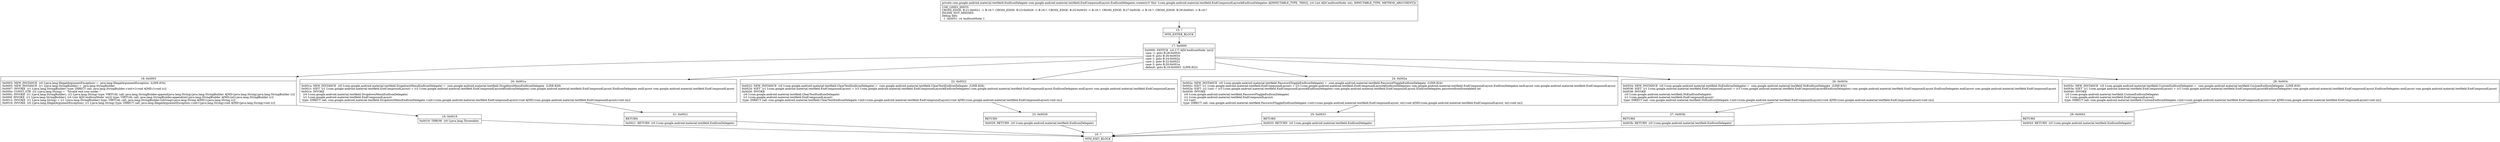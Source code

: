 digraph "CFG forcom.google.android.material.textfield.EndCompoundLayout.EndIconDelegates.create(I)Lcom\/google\/android\/material\/textfield\/EndIconDelegate;" {
Node_15 [shape=record,label="{15\:\ ?|MTH_ENTER_BLOCK\l}"];
Node_17 [shape=record,label="{17\:\ 0x0000|0x0000: SWITCH  (r4 I:?? A[D('endIconMode' int)])\l case \-1: goto B:28:0x003c\l case 0: goto B:26:0x0034\l case 1: goto B:24:0x002a\l case 2: goto B:22:0x0022\l case 3: goto B:20:0x001a\l default: goto B:18:0x0003  (LINE:822)\l}"];
Node_18 [shape=record,label="{18\:\ 0x0003|0x0003: NEW_INSTANCE  (r0 I:java.lang.IllegalArgumentException) =  java.lang.IllegalArgumentException  (LINE:834)\l0x0005: NEW_INSTANCE  (r1 I:java.lang.StringBuilder) =  java.lang.StringBuilder \l0x0007: INVOKE  (r1 I:java.lang.StringBuilder) type: DIRECT call: java.lang.StringBuilder.\<init\>():void A[MD:():void (c)]\l0x000a: CONST_STR  (r2 I:java.lang.String) =  \"Invalid end icon mode: \" \l0x000c: INVOKE  (r1 I:java.lang.StringBuilder), (r2 I:java.lang.String) type: VIRTUAL call: java.lang.StringBuilder.append(java.lang.String):java.lang.StringBuilder A[MD:(java.lang.String):java.lang.StringBuilder (c)]\l0x000f: INVOKE  (r1 I:java.lang.StringBuilder), (r4 I:int A[D('endIconMode' int)]) type: VIRTUAL call: java.lang.StringBuilder.append(int):java.lang.StringBuilder A[MD:(int):java.lang.StringBuilder (c)]\l0x0012: INVOKE  (r1 I:java.lang.String) = (r1 I:java.lang.StringBuilder) type: VIRTUAL call: java.lang.StringBuilder.toString():java.lang.String A[MD:():java.lang.String (c)]\l0x0016: INVOKE  (r0 I:java.lang.IllegalArgumentException), (r1 I:java.lang.String) type: DIRECT call: java.lang.IllegalArgumentException.\<init\>(java.lang.String):void A[MD:(java.lang.String):void (c)]\l}"];
Node_19 [shape=record,label="{19\:\ 0x0019|0x0019: THROW  (r0 I:java.lang.Throwable) \l}"];
Node_16 [shape=record,label="{16\:\ ?|MTH_EXIT_BLOCK\l}"];
Node_20 [shape=record,label="{20\:\ 0x001a|0x001a: NEW_INSTANCE  (r0 I:com.google.android.material.textfield.DropdownMenuEndIconDelegate) =  com.google.android.material.textfield.DropdownMenuEndIconDelegate  (LINE:828)\l0x001c: IGET  (r1 I:com.google.android.material.textfield.EndCompoundLayout) = (r3 I:com.google.android.material.textfield.EndCompoundLayout$EndIconDelegates) com.google.android.material.textfield.EndCompoundLayout.EndIconDelegates.endLayout com.google.android.material.textfield.EndCompoundLayout \l0x001e: INVOKE  \l  (r0 I:com.google.android.material.textfield.DropdownMenuEndIconDelegate)\l  (r1 I:com.google.android.material.textfield.EndCompoundLayout)\l type: DIRECT call: com.google.android.material.textfield.DropdownMenuEndIconDelegate.\<init\>(com.google.android.material.textfield.EndCompoundLayout):void A[MD:(com.google.android.material.textfield.EndCompoundLayout):void (m)]\l}"];
Node_21 [shape=record,label="{21\:\ 0x0021|RETURN\l|0x0021: RETURN  (r0 I:com.google.android.material.textfield.EndIconDelegate) \l}"];
Node_22 [shape=record,label="{22\:\ 0x0022|0x0022: NEW_INSTANCE  (r0 I:com.google.android.material.textfield.ClearTextEndIconDelegate) =  com.google.android.material.textfield.ClearTextEndIconDelegate  (LINE:826)\l0x0024: IGET  (r1 I:com.google.android.material.textfield.EndCompoundLayout) = (r3 I:com.google.android.material.textfield.EndCompoundLayout$EndIconDelegates) com.google.android.material.textfield.EndCompoundLayout.EndIconDelegates.endLayout com.google.android.material.textfield.EndCompoundLayout \l0x0026: INVOKE  \l  (r0 I:com.google.android.material.textfield.ClearTextEndIconDelegate)\l  (r1 I:com.google.android.material.textfield.EndCompoundLayout)\l type: DIRECT call: com.google.android.material.textfield.ClearTextEndIconDelegate.\<init\>(com.google.android.material.textfield.EndCompoundLayout):void A[MD:(com.google.android.material.textfield.EndCompoundLayout):void (m)]\l}"];
Node_23 [shape=record,label="{23\:\ 0x0029|RETURN\l|0x0029: RETURN  (r0 I:com.google.android.material.textfield.EndIconDelegate) \l}"];
Node_24 [shape=record,label="{24\:\ 0x002a|0x002a: NEW_INSTANCE  (r0 I:com.google.android.material.textfield.PasswordToggleEndIconDelegate) =  com.google.android.material.textfield.PasswordToggleEndIconDelegate  (LINE:824)\l0x002c: IGET  (r1 I:com.google.android.material.textfield.EndCompoundLayout) = (r3 I:com.google.android.material.textfield.EndCompoundLayout$EndIconDelegates) com.google.android.material.textfield.EndCompoundLayout.EndIconDelegates.endLayout com.google.android.material.textfield.EndCompoundLayout \l0x002e: IGET  (r2 I:int) = (r3 I:com.google.android.material.textfield.EndCompoundLayout$EndIconDelegates) com.google.android.material.textfield.EndCompoundLayout.EndIconDelegates.passwordIconDrawableId int \l0x0030: INVOKE  \l  (r0 I:com.google.android.material.textfield.PasswordToggleEndIconDelegate)\l  (r1 I:com.google.android.material.textfield.EndCompoundLayout)\l  (r2 I:int)\l type: DIRECT call: com.google.android.material.textfield.PasswordToggleEndIconDelegate.\<init\>(com.google.android.material.textfield.EndCompoundLayout, int):void A[MD:(com.google.android.material.textfield.EndCompoundLayout, int):void (m)]\l}"];
Node_25 [shape=record,label="{25\:\ 0x0033|RETURN\l|0x0033: RETURN  (r0 I:com.google.android.material.textfield.EndIconDelegate) \l}"];
Node_26 [shape=record,label="{26\:\ 0x0034|0x0034: NEW_INSTANCE  (r0 I:com.google.android.material.textfield.NoEndIconDelegate) =  com.google.android.material.textfield.NoEndIconDelegate  (LINE:832)\l0x0036: IGET  (r1 I:com.google.android.material.textfield.EndCompoundLayout) = (r3 I:com.google.android.material.textfield.EndCompoundLayout$EndIconDelegates) com.google.android.material.textfield.EndCompoundLayout.EndIconDelegates.endLayout com.google.android.material.textfield.EndCompoundLayout \l0x0038: INVOKE  \l  (r0 I:com.google.android.material.textfield.NoEndIconDelegate)\l  (r1 I:com.google.android.material.textfield.EndCompoundLayout)\l type: DIRECT call: com.google.android.material.textfield.NoEndIconDelegate.\<init\>(com.google.android.material.textfield.EndCompoundLayout):void A[MD:(com.google.android.material.textfield.EndCompoundLayout):void (m)]\l}"];
Node_27 [shape=record,label="{27\:\ 0x003b|RETURN\l|0x003b: RETURN  (r0 I:com.google.android.material.textfield.EndIconDelegate) \l}"];
Node_28 [shape=record,label="{28\:\ 0x003c|0x003c: NEW_INSTANCE  (r0 I:com.google.android.material.textfield.CustomEndIconDelegate) =  com.google.android.material.textfield.CustomEndIconDelegate  (LINE:830)\l0x003e: IGET  (r1 I:com.google.android.material.textfield.EndCompoundLayout) = (r3 I:com.google.android.material.textfield.EndCompoundLayout$EndIconDelegates) com.google.android.material.textfield.EndCompoundLayout.EndIconDelegates.endLayout com.google.android.material.textfield.EndCompoundLayout \l0x0040: INVOKE  \l  (r0 I:com.google.android.material.textfield.CustomEndIconDelegate)\l  (r1 I:com.google.android.material.textfield.EndCompoundLayout)\l type: DIRECT call: com.google.android.material.textfield.CustomEndIconDelegate.\<init\>(com.google.android.material.textfield.EndCompoundLayout):void A[MD:(com.google.android.material.textfield.EndCompoundLayout):void (m)]\l}"];
Node_29 [shape=record,label="{29\:\ 0x0043|RETURN\l|0x0043: RETURN  (r0 I:com.google.android.material.textfield.EndIconDelegate) \l}"];
MethodNode[shape=record,label="{private com.google.android.material.textfield.EndIconDelegate com.google.android.material.textfield.EndCompoundLayout.EndIconDelegates.create((r3 'this' I:com.google.android.material.textfield.EndCompoundLayout$EndIconDelegates A[IMMUTABLE_TYPE, THIS]), (r4 I:int A[D('endIconMode' int), IMMUTABLE_TYPE, METHOD_ARGUMENT]))  | USE_LINES_HINTS\lCROSS_EDGE: B:21:0x0021 \-\> B:16:?, CROSS_EDGE: B:23:0x0029 \-\> B:16:?, CROSS_EDGE: B:25:0x0033 \-\> B:16:?, CROSS_EDGE: B:27:0x003b \-\> B:16:?, CROSS_EDGE: B:29:0x0043 \-\> B:16:?\lINLINE_NOT_NEEDED\lDebug Info:\l  \-1 \-0x0051: r4 'endIconMode' I\l}"];
MethodNode -> Node_15;Node_15 -> Node_17;
Node_17 -> Node_18;
Node_17 -> Node_20;
Node_17 -> Node_22;
Node_17 -> Node_24;
Node_17 -> Node_26;
Node_17 -> Node_28;
Node_18 -> Node_19;
Node_19 -> Node_16;
Node_20 -> Node_21;
Node_21 -> Node_16;
Node_22 -> Node_23;
Node_23 -> Node_16;
Node_24 -> Node_25;
Node_25 -> Node_16;
Node_26 -> Node_27;
Node_27 -> Node_16;
Node_28 -> Node_29;
Node_29 -> Node_16;
}

